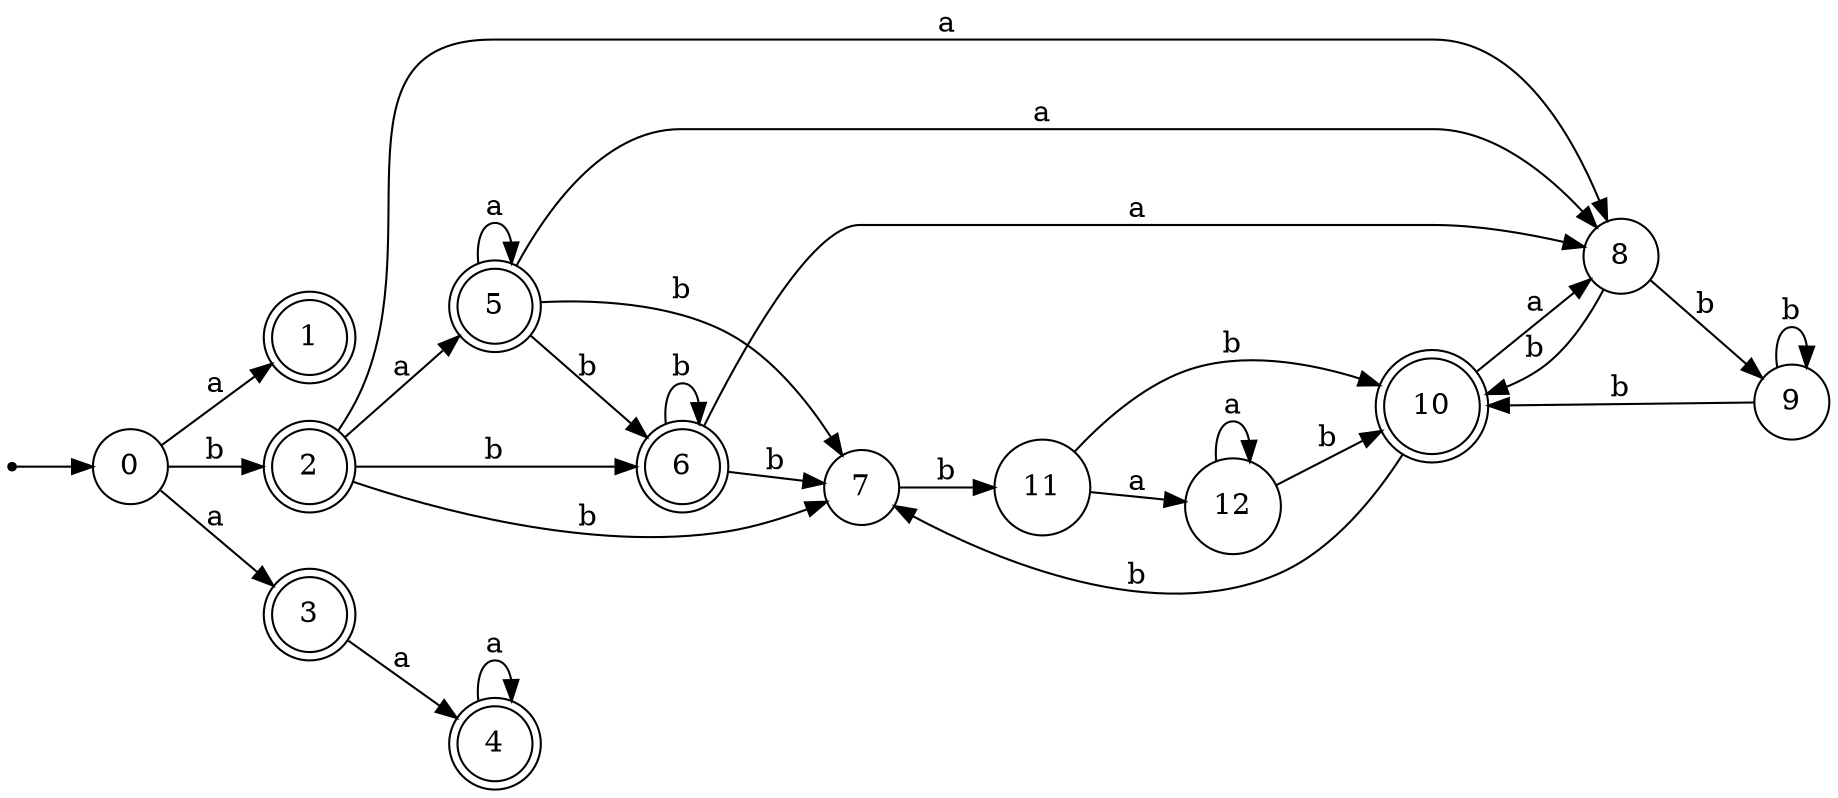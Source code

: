 digraph finite_state_machine {
rankdir=LR;
size="20,20";
node [shape = point]; "dummy0"
node [shape = circle]; "0";
"dummy0" -> "0";
node [shape = doublecircle]; "1";node [shape = doublecircle]; "2";node [shape = doublecircle]; "3";node [shape = doublecircle]; "4";node [shape = doublecircle]; "5";node [shape = doublecircle]; "6";node [shape = circle]; "7";
node [shape = circle]; "8";
node [shape = circle]; "9";
node [shape = doublecircle]; "10";node [shape = circle]; "11";
node [shape = circle]; "12";
"0" -> "1" [label = "a"];
 "0" -> "3" [label = "a"];
 "0" -> "2" [label = "b"];
 "3" -> "4" [label = "a"];
 "4" -> "4" [label = "a"];
 "2" -> "8" [label = "a"];
 "2" -> "5" [label = "a"];
 "2" -> "6" [label = "b"];
 "2" -> "7" [label = "b"];
 "8" -> "9" [label = "b"];
 "8" -> "10" [label = "b"];
 "10" -> "7" [label = "b"];
 "10" -> "8" [label = "a"];
 "9" -> "9" [label = "b"];
 "9" -> "10" [label = "b"];
 "7" -> "11" [label = "b"];
 "11" -> "12" [label = "a"];
 "11" -> "10" [label = "b"];
 "12" -> "12" [label = "a"];
 "12" -> "10" [label = "b"];
 "6" -> "6" [label = "b"];
 "6" -> "7" [label = "b"];
 "6" -> "8" [label = "a"];
 "5" -> "8" [label = "a"];
 "5" -> "5" [label = "a"];
 "5" -> "6" [label = "b"];
 "5" -> "7" [label = "b"];
 }

